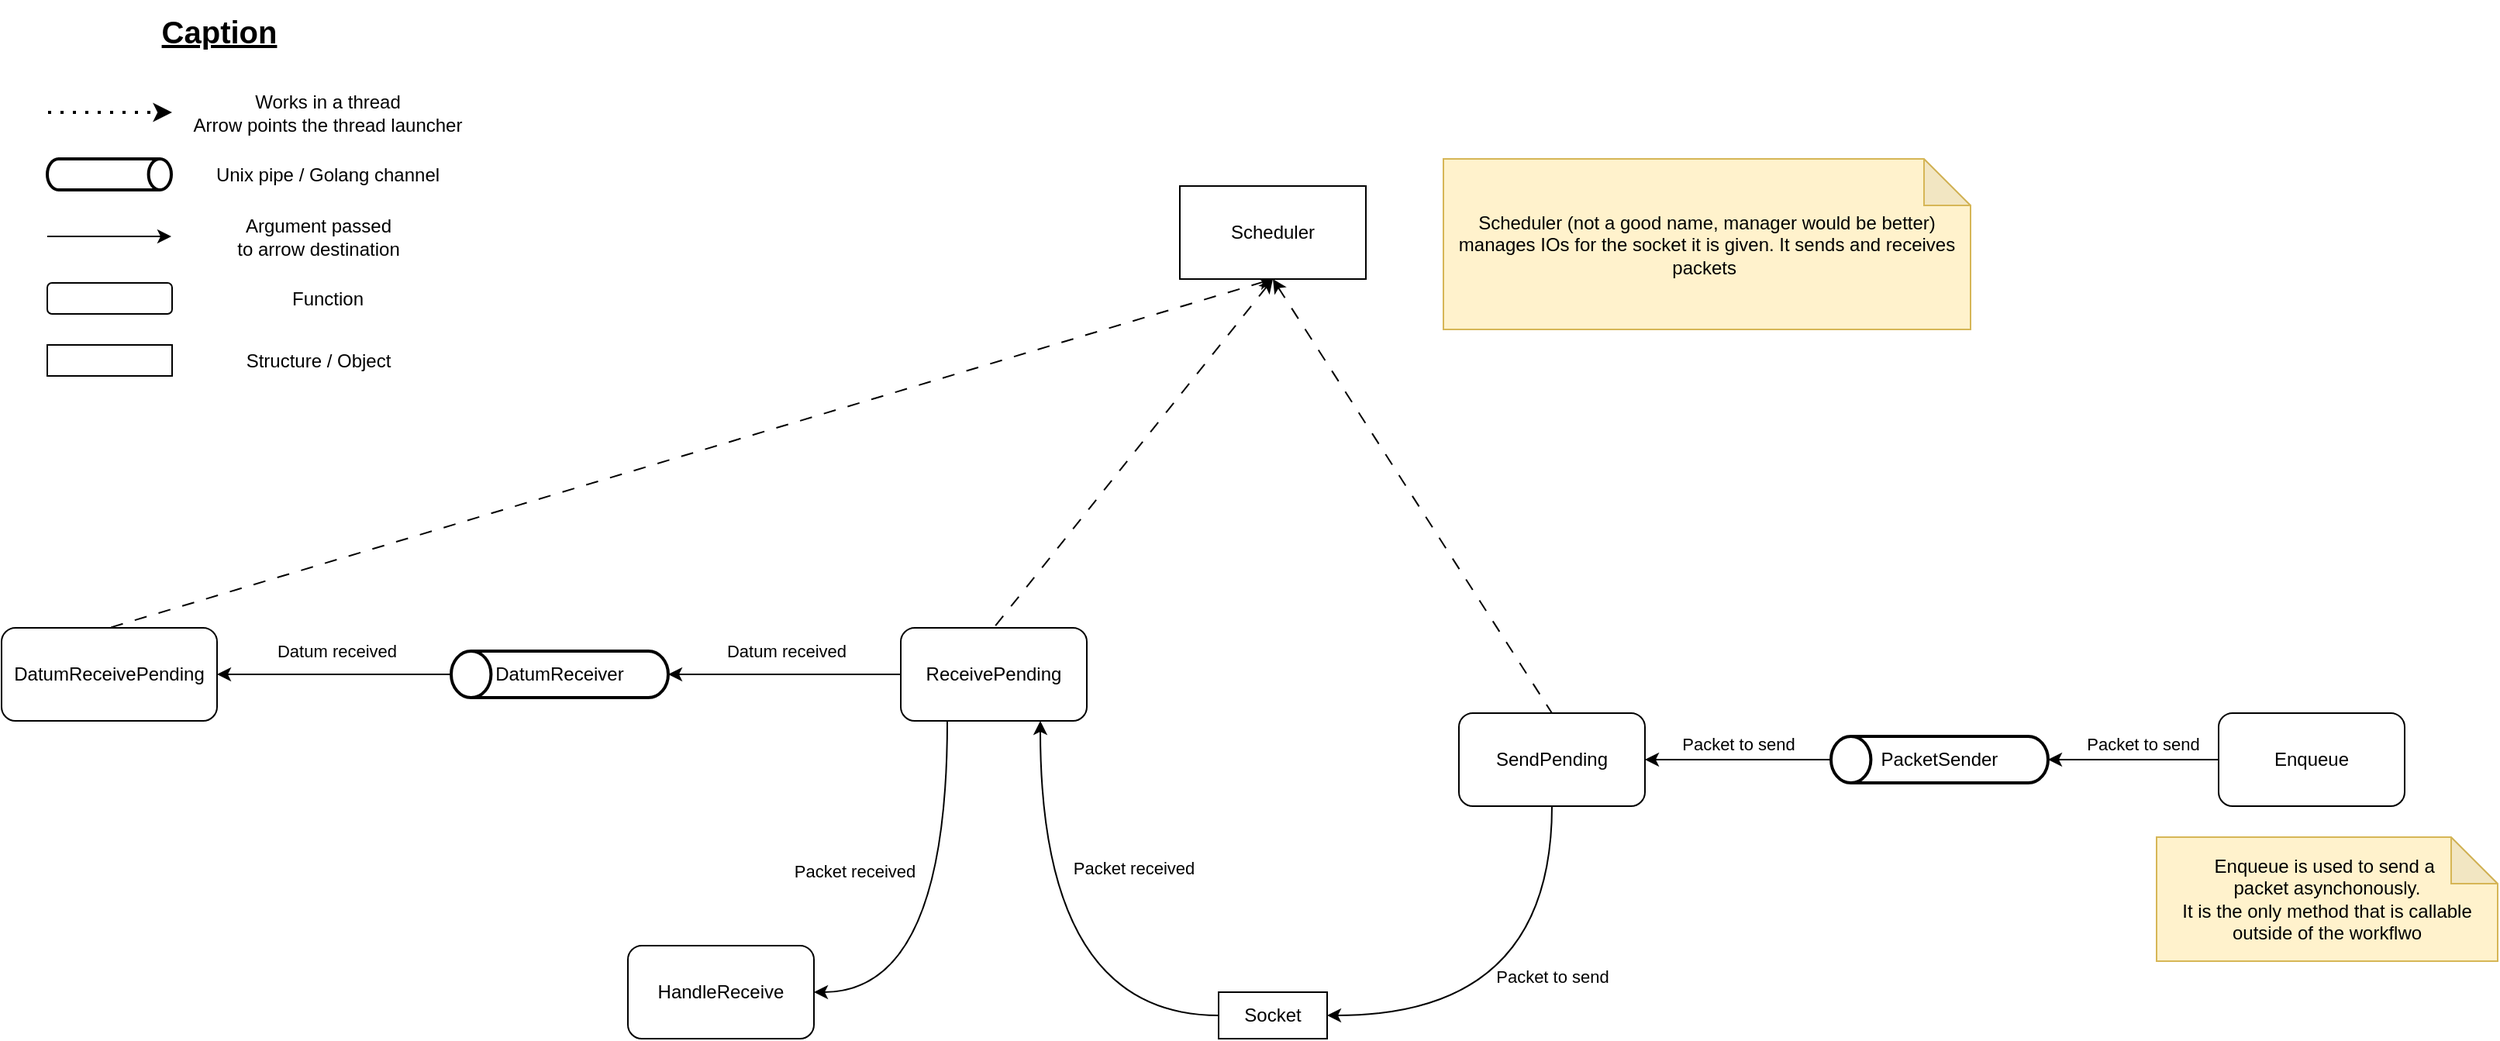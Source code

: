 <mxfile version="22.1.2" type="device">
  <diagram name="Page-1" id="6GWZ8GB9ke-ZuX94Tfkd">
    <mxGraphModel dx="2074" dy="2373" grid="1" gridSize="10" guides="1" tooltips="1" connect="1" arrows="1" fold="1" page="1" pageScale="1" pageWidth="827" pageHeight="1169" math="0" shadow="0">
      <root>
        <mxCell id="0" />
        <mxCell id="1" parent="0" />
        <mxCell id="YV2pxjx_i_R8zEDFhrPz-6" style="rounded=0;orthogonalLoop=1;jettySize=auto;html=1;exitX=0.5;exitY=1;exitDx=0;exitDy=0;entryX=0.5;entryY=0;entryDx=0;entryDy=0;endArrow=none;endFill=0;startArrow=classic;startFill=1;dashed=1;dashPattern=8 8;" edge="1" parent="1" source="YV2pxjx_i_R8zEDFhrPz-1" target="YV2pxjx_i_R8zEDFhrPz-4">
          <mxGeometry relative="1" as="geometry" />
        </mxCell>
        <mxCell id="YV2pxjx_i_R8zEDFhrPz-7" style="rounded=0;orthogonalLoop=1;jettySize=auto;html=1;exitX=0.5;exitY=1;exitDx=0;exitDy=0;entryX=0.5;entryY=0;entryDx=0;entryDy=0;endArrow=none;endFill=0;startArrow=classic;startFill=1;dashed=1;dashPattern=8 8;" edge="1" parent="1" source="YV2pxjx_i_R8zEDFhrPz-1" target="YV2pxjx_i_R8zEDFhrPz-3">
          <mxGeometry relative="1" as="geometry" />
        </mxCell>
        <mxCell id="YV2pxjx_i_R8zEDFhrPz-8" style="rounded=0;orthogonalLoop=1;jettySize=auto;html=1;exitX=0.5;exitY=1;exitDx=0;exitDy=0;entryX=0.5;entryY=0;entryDx=0;entryDy=0;endArrow=none;endFill=0;startArrow=classic;startFill=1;dashed=1;dashPattern=8 8;" edge="1" parent="1" source="YV2pxjx_i_R8zEDFhrPz-1" target="YV2pxjx_i_R8zEDFhrPz-2">
          <mxGeometry relative="1" as="geometry" />
        </mxCell>
        <mxCell id="YV2pxjx_i_R8zEDFhrPz-1" value="Scheduler" style="rounded=0;whiteSpace=wrap;html=1;" vertex="1" parent="1">
          <mxGeometry x="770" y="20" width="120" height="60" as="geometry" />
        </mxCell>
        <mxCell id="YV2pxjx_i_R8zEDFhrPz-43" style="edgeStyle=orthogonalEdgeStyle;rounded=0;orthogonalLoop=1;jettySize=auto;html=1;entryX=1;entryY=0.5;entryDx=0;entryDy=0;curved=1;exitX=0.25;exitY=1;exitDx=0;exitDy=0;" edge="1" parent="1" source="YV2pxjx_i_R8zEDFhrPz-2" target="YV2pxjx_i_R8zEDFhrPz-12">
          <mxGeometry relative="1" as="geometry" />
        </mxCell>
        <mxCell id="YV2pxjx_i_R8zEDFhrPz-54" value="Packet received" style="edgeLabel;html=1;align=center;verticalAlign=middle;resizable=0;points=[];" vertex="1" connectable="0" parent="YV2pxjx_i_R8zEDFhrPz-43">
          <mxGeometry x="-0.257" y="-8" relative="1" as="geometry">
            <mxPoint x="-52" as="offset" />
          </mxGeometry>
        </mxCell>
        <mxCell id="YV2pxjx_i_R8zEDFhrPz-2" value="ReceivePending" style="rounded=1;whiteSpace=wrap;html=1;" vertex="1" parent="1">
          <mxGeometry x="590" y="305.0" width="120" height="60" as="geometry" />
        </mxCell>
        <mxCell id="YV2pxjx_i_R8zEDFhrPz-46" style="edgeStyle=orthogonalEdgeStyle;rounded=0;orthogonalLoop=1;jettySize=auto;html=1;entryX=1;entryY=0.5;entryDx=0;entryDy=0;curved=1;exitX=0.5;exitY=1;exitDx=0;exitDy=0;" edge="1" parent="1" source="YV2pxjx_i_R8zEDFhrPz-3" target="YV2pxjx_i_R8zEDFhrPz-10">
          <mxGeometry relative="1" as="geometry" />
        </mxCell>
        <mxCell id="YV2pxjx_i_R8zEDFhrPz-52" value="Packet to send" style="edgeLabel;html=1;align=center;verticalAlign=middle;resizable=0;points=[];" vertex="1" connectable="0" parent="YV2pxjx_i_R8zEDFhrPz-46">
          <mxGeometry x="0.271" y="-21" relative="1" as="geometry">
            <mxPoint x="43" y="-4" as="offset" />
          </mxGeometry>
        </mxCell>
        <mxCell id="YV2pxjx_i_R8zEDFhrPz-3" value="SendPending" style="rounded=1;whiteSpace=wrap;html=1;" vertex="1" parent="1">
          <mxGeometry x="950" y="360" width="120" height="60" as="geometry" />
        </mxCell>
        <mxCell id="YV2pxjx_i_R8zEDFhrPz-4" value="DatumReceivePending" style="rounded=1;whiteSpace=wrap;html=1;" vertex="1" parent="1">
          <mxGeometry x="10" y="305" width="139" height="60" as="geometry" />
        </mxCell>
        <mxCell id="YV2pxjx_i_R8zEDFhrPz-45" style="edgeStyle=orthogonalEdgeStyle;rounded=0;orthogonalLoop=1;jettySize=auto;html=1;entryX=0.75;entryY=1;entryDx=0;entryDy=0;curved=1;" edge="1" parent="1" source="YV2pxjx_i_R8zEDFhrPz-10" target="YV2pxjx_i_R8zEDFhrPz-2">
          <mxGeometry relative="1" as="geometry" />
        </mxCell>
        <mxCell id="YV2pxjx_i_R8zEDFhrPz-53" value="Packet received" style="edgeLabel;html=1;align=center;verticalAlign=middle;resizable=0;points=[];" vertex="1" connectable="0" parent="YV2pxjx_i_R8zEDFhrPz-45">
          <mxGeometry x="0.141" y="-20" relative="1" as="geometry">
            <mxPoint x="40" y="-36" as="offset" />
          </mxGeometry>
        </mxCell>
        <mxCell id="YV2pxjx_i_R8zEDFhrPz-10" value="Socket" style="rounded=0;whiteSpace=wrap;html=1;" vertex="1" parent="1">
          <mxGeometry x="795" y="540" width="70" height="30" as="geometry" />
        </mxCell>
        <mxCell id="YV2pxjx_i_R8zEDFhrPz-12" value="HandleReceive" style="rounded=1;whiteSpace=wrap;html=1;" vertex="1" parent="1">
          <mxGeometry x="414" y="510.0" width="120" height="60" as="geometry" />
        </mxCell>
        <mxCell id="YV2pxjx_i_R8zEDFhrPz-22" value="Enqueue" style="rounded=1;whiteSpace=wrap;html=1;" vertex="1" parent="1">
          <mxGeometry x="1440" y="360" width="120" height="60" as="geometry" />
        </mxCell>
        <mxCell id="YV2pxjx_i_R8zEDFhrPz-40" style="edgeStyle=orthogonalEdgeStyle;rounded=0;orthogonalLoop=1;jettySize=auto;html=1;entryX=1;entryY=0.5;entryDx=0;entryDy=0;" edge="1" parent="1" source="YV2pxjx_i_R8zEDFhrPz-38" target="YV2pxjx_i_R8zEDFhrPz-3">
          <mxGeometry relative="1" as="geometry" />
        </mxCell>
        <mxCell id="YV2pxjx_i_R8zEDFhrPz-41" value="Packet to send" style="edgeLabel;html=1;align=center;verticalAlign=middle;resizable=0;points=[];" vertex="1" connectable="0" parent="YV2pxjx_i_R8zEDFhrPz-40">
          <mxGeometry x="0.207" y="1" relative="1" as="geometry">
            <mxPoint x="12" y="-11" as="offset" />
          </mxGeometry>
        </mxCell>
        <mxCell id="YV2pxjx_i_R8zEDFhrPz-38" value="PacketSender" style="strokeWidth=2;html=1;shape=mxgraph.flowchart.direct_data;whiteSpace=wrap;rotation=0;direction=west;" vertex="1" parent="1">
          <mxGeometry x="1190" y="375" width="140" height="30" as="geometry" />
        </mxCell>
        <mxCell id="YV2pxjx_i_R8zEDFhrPz-39" style="edgeStyle=orthogonalEdgeStyle;rounded=0;orthogonalLoop=1;jettySize=auto;html=1;entryX=0;entryY=0.5;entryDx=0;entryDy=0;entryPerimeter=0;" edge="1" parent="1" source="YV2pxjx_i_R8zEDFhrPz-22" target="YV2pxjx_i_R8zEDFhrPz-38">
          <mxGeometry relative="1" as="geometry" />
        </mxCell>
        <mxCell id="YV2pxjx_i_R8zEDFhrPz-42" value="Packet to send" style="edgeLabel;html=1;align=center;verticalAlign=middle;resizable=0;points=[];" vertex="1" connectable="0" parent="YV2pxjx_i_R8zEDFhrPz-39">
          <mxGeometry x="0.156" relative="1" as="geometry">
            <mxPoint x="14" y="-10" as="offset" />
          </mxGeometry>
        </mxCell>
        <mxCell id="YV2pxjx_i_R8zEDFhrPz-49" style="edgeStyle=orthogonalEdgeStyle;rounded=0;orthogonalLoop=1;jettySize=auto;html=1;exitX=1;exitY=0.5;exitDx=0;exitDy=0;exitPerimeter=0;entryX=1;entryY=0.5;entryDx=0;entryDy=0;" edge="1" parent="1" source="YV2pxjx_i_R8zEDFhrPz-47" target="YV2pxjx_i_R8zEDFhrPz-4">
          <mxGeometry relative="1" as="geometry" />
        </mxCell>
        <mxCell id="YV2pxjx_i_R8zEDFhrPz-51" value="Datum received" style="edgeLabel;html=1;align=center;verticalAlign=middle;resizable=0;points=[];" vertex="1" connectable="0" parent="YV2pxjx_i_R8zEDFhrPz-49">
          <mxGeometry x="-0.158" y="1" relative="1" as="geometry">
            <mxPoint x="-11" y="-16" as="offset" />
          </mxGeometry>
        </mxCell>
        <mxCell id="YV2pxjx_i_R8zEDFhrPz-47" value="DatumReceiver" style="strokeWidth=2;html=1;shape=mxgraph.flowchart.direct_data;whiteSpace=wrap;rotation=0;direction=west;" vertex="1" parent="1">
          <mxGeometry x="300" y="320" width="140" height="30" as="geometry" />
        </mxCell>
        <mxCell id="YV2pxjx_i_R8zEDFhrPz-48" style="edgeStyle=orthogonalEdgeStyle;rounded=0;orthogonalLoop=1;jettySize=auto;html=1;exitX=0;exitY=0.5;exitDx=0;exitDy=0;entryX=0;entryY=0.5;entryDx=0;entryDy=0;entryPerimeter=0;" edge="1" parent="1" source="YV2pxjx_i_R8zEDFhrPz-2" target="YV2pxjx_i_R8zEDFhrPz-47">
          <mxGeometry relative="1" as="geometry" />
        </mxCell>
        <mxCell id="YV2pxjx_i_R8zEDFhrPz-50" value="Datum received" style="edgeLabel;html=1;align=center;verticalAlign=middle;resizable=0;points=[];" vertex="1" connectable="0" parent="YV2pxjx_i_R8zEDFhrPz-48">
          <mxGeometry x="0.181" relative="1" as="geometry">
            <mxPoint x="14" y="-15" as="offset" />
          </mxGeometry>
        </mxCell>
        <mxCell id="YV2pxjx_i_R8zEDFhrPz-55" value="&lt;div style=&quot;&quot;&gt;&lt;span style=&quot;background-color: initial;&quot;&gt;Scheduler (not a good name, manager would be better) manages IOs for the socket it is given. It sends and receives packets&amp;nbsp;&lt;/span&gt;&lt;/div&gt;" style="shape=note;whiteSpace=wrap;html=1;backgroundOutline=1;darkOpacity=0.05;fillColor=#fff2cc;strokeColor=#d6b656;align=center;" vertex="1" parent="1">
          <mxGeometry x="940" y="2.5" width="340" height="110" as="geometry" />
        </mxCell>
        <mxCell id="YV2pxjx_i_R8zEDFhrPz-57" value="" style="endArrow=classic;dashed=1;html=1;dashPattern=1 3;strokeWidth=2;rounded=0;startArrow=none;startFill=0;endFill=1;" edge="1" parent="1">
          <mxGeometry width="50" height="50" relative="1" as="geometry">
            <mxPoint x="40" y="-27.5" as="sourcePoint" />
            <mxPoint x="120" y="-27.5" as="targetPoint" />
          </mxGeometry>
        </mxCell>
        <mxCell id="YV2pxjx_i_R8zEDFhrPz-59" value="&lt;font style=&quot;font-size: 20px;&quot;&gt;&lt;b&gt;&lt;u&gt;Caption&lt;/u&gt;&lt;/b&gt;&lt;/font&gt;" style="text;html=1;align=center;verticalAlign=middle;resizable=0;points=[];autosize=1;strokeColor=none;fillColor=none;" vertex="1" parent="1">
          <mxGeometry x="100" y="-100" width="100" height="40" as="geometry" />
        </mxCell>
        <mxCell id="YV2pxjx_i_R8zEDFhrPz-61" value="Works in a thread&lt;br&gt;Arrow points the thread launcher" style="text;html=1;align=center;verticalAlign=middle;resizable=0;points=[];autosize=1;strokeColor=none;fillColor=none;" vertex="1" parent="1">
          <mxGeometry x="120" y="-47.5" width="200" height="40" as="geometry" />
        </mxCell>
        <mxCell id="YV2pxjx_i_R8zEDFhrPz-62" value="" style="strokeWidth=2;html=1;shape=mxgraph.flowchart.direct_data;whiteSpace=wrap;" vertex="1" parent="1">
          <mxGeometry x="39.5" y="2.5" width="80" height="20" as="geometry" />
        </mxCell>
        <mxCell id="YV2pxjx_i_R8zEDFhrPz-63" value="Unix pipe / Golang channel" style="text;html=1;align=center;verticalAlign=middle;resizable=0;points=[];autosize=1;strokeColor=none;fillColor=none;" vertex="1" parent="1">
          <mxGeometry x="135" y="-2.5" width="170" height="30" as="geometry" />
        </mxCell>
        <mxCell id="YV2pxjx_i_R8zEDFhrPz-64" value="" style="endArrow=classic;html=1;rounded=0;" edge="1" parent="1">
          <mxGeometry width="50" height="50" relative="1" as="geometry">
            <mxPoint x="39.5" y="52.5" as="sourcePoint" />
            <mxPoint x="119.5" y="52.5" as="targetPoint" />
          </mxGeometry>
        </mxCell>
        <mxCell id="YV2pxjx_i_R8zEDFhrPz-65" value="Argument passed &lt;br&gt;to arrow destination" style="text;html=1;align=center;verticalAlign=middle;resizable=0;points=[];autosize=1;strokeColor=none;fillColor=none;" vertex="1" parent="1">
          <mxGeometry x="149" y="32.5" width="130" height="40" as="geometry" />
        </mxCell>
        <mxCell id="YV2pxjx_i_R8zEDFhrPz-66" value="" style="rounded=1;whiteSpace=wrap;html=1;" vertex="1" parent="1">
          <mxGeometry x="39.5" y="82.5" width="80.5" height="20" as="geometry" />
        </mxCell>
        <mxCell id="YV2pxjx_i_R8zEDFhrPz-67" value="Function" style="text;html=1;align=center;verticalAlign=middle;resizable=0;points=[];autosize=1;strokeColor=none;fillColor=none;" vertex="1" parent="1">
          <mxGeometry x="185" y="77.5" width="70" height="30" as="geometry" />
        </mxCell>
        <mxCell id="YV2pxjx_i_R8zEDFhrPz-68" value="" style="rounded=0;whiteSpace=wrap;html=1;" vertex="1" parent="1">
          <mxGeometry x="39.5" y="122.5" width="80.5" height="20" as="geometry" />
        </mxCell>
        <mxCell id="YV2pxjx_i_R8zEDFhrPz-69" value="Structure / Object" style="text;html=1;align=center;verticalAlign=middle;resizable=0;points=[];autosize=1;strokeColor=none;fillColor=none;" vertex="1" parent="1">
          <mxGeometry x="154" y="117.5" width="120" height="30" as="geometry" />
        </mxCell>
        <mxCell id="YV2pxjx_i_R8zEDFhrPz-70" value="&lt;div style=&quot;&quot;&gt;Enqueue is used to send a&amp;nbsp;&lt;/div&gt;&lt;div style=&quot;&quot;&gt;packet asynchonously.&lt;/div&gt;&lt;div style=&quot;&quot;&gt;It is the only method that is callable outside of the workflwo&lt;/div&gt;" style="shape=note;whiteSpace=wrap;html=1;backgroundOutline=1;darkOpacity=0.05;fillColor=#fff2cc;strokeColor=#d6b656;align=center;" vertex="1" parent="1">
          <mxGeometry x="1400" y="440" width="220" height="80" as="geometry" />
        </mxCell>
      </root>
    </mxGraphModel>
  </diagram>
</mxfile>

